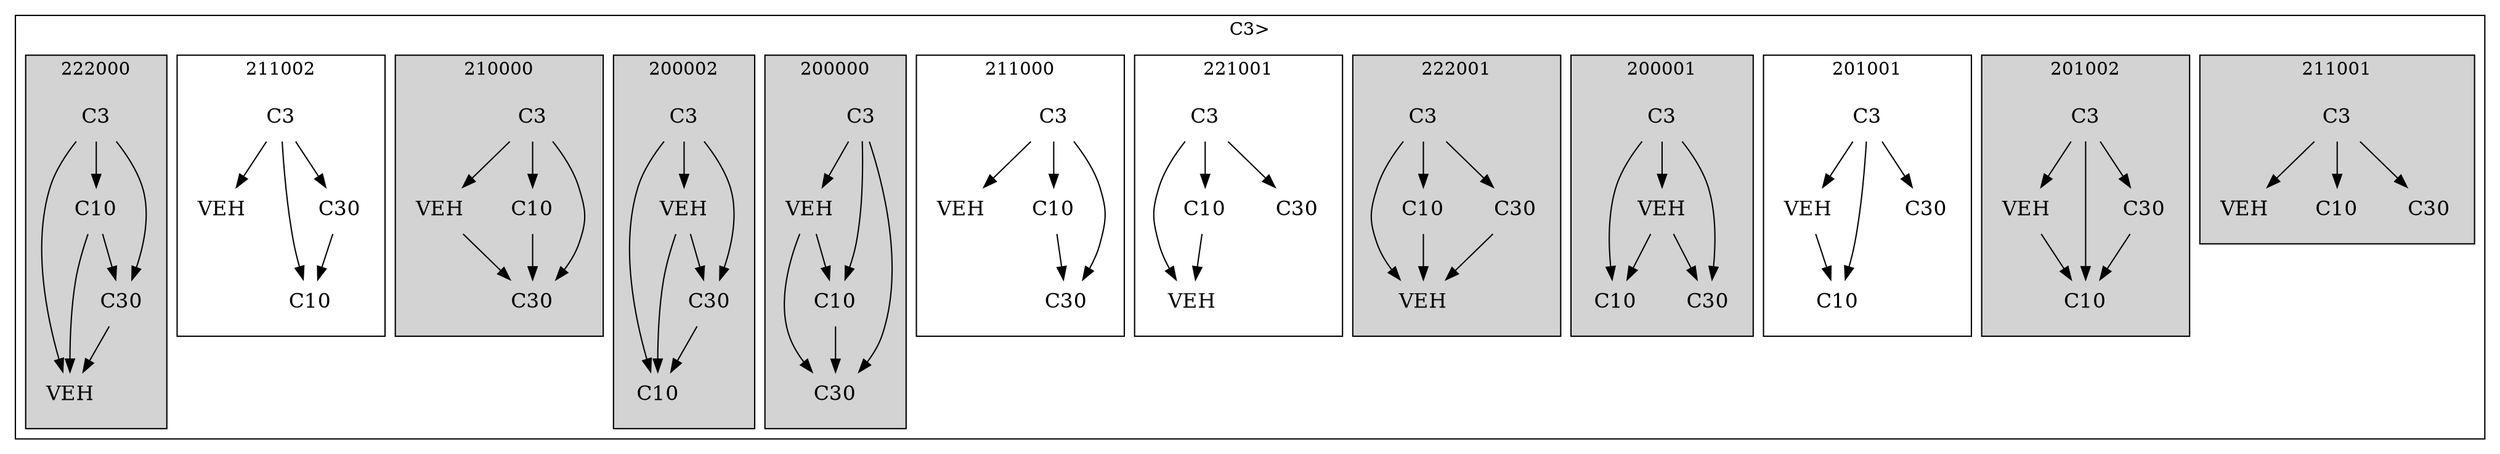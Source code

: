 strict digraph FirstlevelCluster {
	labelloc = "t";
	compound = false;
	subgraph cluster_0 {
	label= "C3>";
		subgraph	cluster_2 {
		label = "211001";
			style = filled;
			node	[label = VEH, shape = plaintext, fontsize = 16] VEH2;
			node	[label = C3, shape = plaintext, fontsize = 16] C32;
			node	[label = C10, shape = plaintext, fontsize = 16] C102;
			node	[label = C30, shape = plaintext, fontsize = 16] C302;
			C32->VEH2;C32->C102;C32->C302;			}
		subgraph	cluster_3 {
		label = "201002";
			style = filled;
			node	[label = VEH, shape = plaintext, fontsize = 16] VEH3;
			node	[label = C3, shape = plaintext, fontsize = 16] C33;
			node	[label = C10, shape = plaintext, fontsize = 16] C103;
			node	[label = C30, shape = plaintext, fontsize = 16] C303;
			VEH3->C103;C33->VEH3;C33->C103;C33->C303;C303->C103;			}
		subgraph	cluster_4 {
		label = "201001";
			node	[label = VEH, shape = plaintext, fontsize = 16] VEH4;
			node	[label = C3, shape = plaintext, fontsize = 16] C34;
			node	[label = C10, shape = plaintext, fontsize = 16] C104;
			node	[label = C30, shape = plaintext, fontsize = 16] C304;
			VEH4->C104;C34->VEH4;C34->C104;C34->C304;			}
		subgraph	cluster_5 {
		label = "200001";
			style = filled;
			node	[label = VEH, shape = plaintext, fontsize = 16] VEH5;
			node	[label = C3, shape = plaintext, fontsize = 16] C35;
			node	[label = C10, shape = plaintext, fontsize = 16] C105;
			node	[label = C30, shape = plaintext, fontsize = 16] C305;
			VEH5->C105;VEH5->C305;C35->VEH5;C35->C105;C35->C305;			}
		subgraph	cluster_6 {
		label = "222001";
			style = filled;
			node	[label = VEH, shape = plaintext, fontsize = 16] VEH6;
			node	[label = C3, shape = plaintext, fontsize = 16] C36;
			node	[label = C10, shape = plaintext, fontsize = 16] C106;
			node	[label = C30, shape = plaintext, fontsize = 16] C306;
			C36->VEH6;C36->C106;C36->C306;C106->VEH6;C306->VEH6;			}
		subgraph	cluster_7 {
		label = "221001";
			node	[label = VEH, shape = plaintext, fontsize = 16] VEH7;
			node	[label = C3, shape = plaintext, fontsize = 16] C37;
			node	[label = C10, shape = plaintext, fontsize = 16] C107;
			node	[label = C30, shape = plaintext, fontsize = 16] C307;
			C37->VEH7;C37->C107;C37->C307;C107->VEH7;			}
		subgraph	cluster_8 {
		label = "211000";
			node	[label = VEH, shape = plaintext, fontsize = 16] VEH8;
			node	[label = C3, shape = plaintext, fontsize = 16] C38;
			node	[label = C10, shape = plaintext, fontsize = 16] C108;
			node	[label = C30, shape = plaintext, fontsize = 16] C308;
			C38->VEH8;C38->C108;C38->C308;C108->C308;			}
		subgraph	cluster_9 {
		label = "200000";
			style = filled;
			node	[label = VEH, shape = plaintext, fontsize = 16] VEH9;
			node	[label = C3, shape = plaintext, fontsize = 16] C39;
			node	[label = C10, shape = plaintext, fontsize = 16] C109;
			node	[label = C30, shape = plaintext, fontsize = 16] C309;
			VEH9->C109;VEH9->C309;C39->VEH9;C39->C109;C39->C309;C109->C309;			}
		subgraph	cluster_10 {
		label = "200002";
			style = filled;
			node	[label = VEH, shape = plaintext, fontsize = 16] VEH10;
			node	[label = C3, shape = plaintext, fontsize = 16] C310;
			node	[label = C10, shape = plaintext, fontsize = 16] C1010;
			node	[label = C30, shape = plaintext, fontsize = 16] C3010;
			VEH10->C1010;VEH10->C3010;C310->VEH10;C310->C1010;C310->C3010;C3010->C1010;			}
		subgraph	cluster_11 {
		label = "210000";
			style = filled;
			node	[label = VEH, shape = plaintext, fontsize = 16] VEH11;
			node	[label = C3, shape = plaintext, fontsize = 16] C311;
			node	[label = C10, shape = plaintext, fontsize = 16] C1011;
			node	[label = C30, shape = plaintext, fontsize = 16] C3011;
			VEH11->C3011;C311->VEH11;C311->C1011;C311->C3011;C1011->C3011;			}
		subgraph	cluster_12 {
		label = "211002";
			node	[label = VEH, shape = plaintext, fontsize = 16] VEH12;
			node	[label = C3, shape = plaintext, fontsize = 16] C312;
			node	[label = C10, shape = plaintext, fontsize = 16] C1012;
			node	[label = C30, shape = plaintext, fontsize = 16] C3012;
			C312->VEH12;C312->C1012;C312->C3012;C3012->C1012;			}
		subgraph	cluster_13 {
		label = "222000";
			style = filled;
			node	[label = VEH, shape = plaintext, fontsize = 16] VEH13;
			node	[label = C3, shape = plaintext, fontsize = 16] C313;
			node	[label = C10, shape = plaintext, fontsize = 16] C1013;
			node	[label = C30, shape = plaintext, fontsize = 16] C3013;
			C313->VEH13;C313->C1013;C313->C3013;C1013->VEH13;C1013->C3013;C3013->VEH13;			}
}}